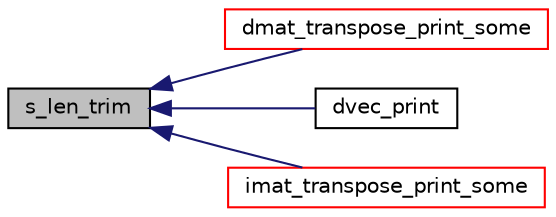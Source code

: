 digraph "s_len_trim"
{
  bgcolor="transparent";
  edge [fontname="Helvetica",fontsize="10",labelfontname="Helvetica",labelfontsize="10"];
  node [fontname="Helvetica",fontsize="10",shape=record];
  rankdir="LR";
  Node1 [label="s_len_trim",height=0.2,width=0.4,color="black", fillcolor="grey75", style="filled", fontcolor="black"];
  Node1 -> Node2 [dir="back",color="midnightblue",fontsize="10",style="solid",fontname="Helvetica"];
  Node2 [label="dmat_transpose_print_some",height=0.2,width=0.4,color="red",URL="$a07678.html#a8287e1ce47b22e5a7dc1e3d950ab6ce2"];
  Node1 -> Node3 [dir="back",color="midnightblue",fontsize="10",style="solid",fontname="Helvetica"];
  Node3 [label="dvec_print",height=0.2,width=0.4,color="black",URL="$a07678.html#a13c42c98b6109f9bbc304054151791f1"];
  Node1 -> Node4 [dir="back",color="midnightblue",fontsize="10",style="solid",fontname="Helvetica"];
  Node4 [label="imat_transpose_print_some",height=0.2,width=0.4,color="red",URL="$a07678.html#a63cb70ea9628453f6d4eda3c1bd6ff67"];
}

